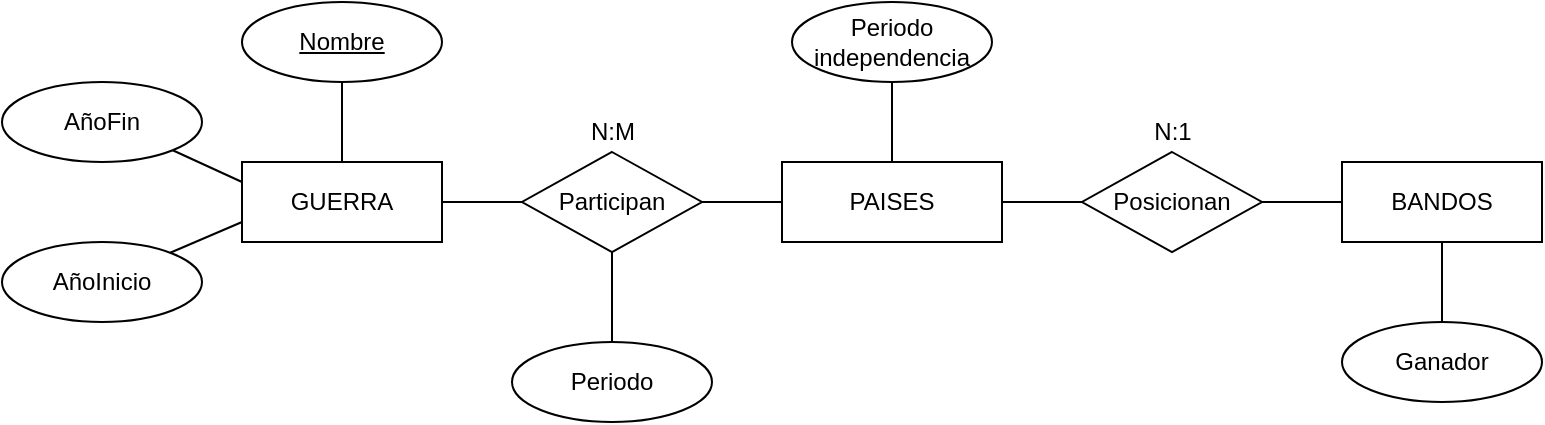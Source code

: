 <mxfile version="13.8.1" type="device"><diagram id="imUNI_7dafVNnryxc6i2" name="Page-1"><mxGraphModel dx="868" dy="393" grid="1" gridSize="10" guides="1" tooltips="1" connect="1" arrows="1" fold="1" page="1" pageScale="1" pageWidth="827" pageHeight="1169" math="0" shadow="0"><root><mxCell id="0"/><mxCell id="1" parent="0"/><mxCell id="2HLpi59MXI4FtFP8XiKv-1" value="AñoInicio" style="ellipse;whiteSpace=wrap;html=1;align=center;" vertex="1" parent="1"><mxGeometry x="10" y="480" width="100" height="40" as="geometry"/></mxCell><mxCell id="2HLpi59MXI4FtFP8XiKv-2" value="GUERRA" style="whiteSpace=wrap;html=1;align=center;" vertex="1" parent="1"><mxGeometry x="130" y="440" width="100" height="40" as="geometry"/></mxCell><mxCell id="2HLpi59MXI4FtFP8XiKv-3" value="PAISES" style="whiteSpace=wrap;html=1;align=center;" vertex="1" parent="1"><mxGeometry x="400" y="440" width="110" height="40" as="geometry"/></mxCell><mxCell id="2HLpi59MXI4FtFP8XiKv-4" value="AñoFin" style="ellipse;whiteSpace=wrap;html=1;align=center;" vertex="1" parent="1"><mxGeometry x="10" y="400" width="100" height="40" as="geometry"/></mxCell><mxCell id="2HLpi59MXI4FtFP8XiKv-5" value="Nombre" style="ellipse;whiteSpace=wrap;html=1;align=center;fontStyle=4;" vertex="1" parent="1"><mxGeometry x="130" y="360" width="100" height="40" as="geometry"/></mxCell><mxCell id="2HLpi59MXI4FtFP8XiKv-6" value="Participan" style="shape=rhombus;perimeter=rhombusPerimeter;whiteSpace=wrap;html=1;align=center;" vertex="1" parent="1"><mxGeometry x="270" y="435" width="90" height="50" as="geometry"/></mxCell><mxCell id="2HLpi59MXI4FtFP8XiKv-7" value="Periodo" style="ellipse;whiteSpace=wrap;html=1;align=center;" vertex="1" parent="1"><mxGeometry x="265" y="530" width="100" height="40" as="geometry"/></mxCell><mxCell id="2HLpi59MXI4FtFP8XiKv-8" value="Periodo independencia" style="ellipse;whiteSpace=wrap;html=1;align=center;" vertex="1" parent="1"><mxGeometry x="405" y="360" width="100" height="40" as="geometry"/></mxCell><mxCell id="2HLpi59MXI4FtFP8XiKv-9" value="BANDOS" style="whiteSpace=wrap;html=1;align=center;" vertex="1" parent="1"><mxGeometry x="680" y="440" width="100" height="40" as="geometry"/></mxCell><mxCell id="2HLpi59MXI4FtFP8XiKv-10" value="Posicionan" style="shape=rhombus;perimeter=rhombusPerimeter;whiteSpace=wrap;html=1;align=center;" vertex="1" parent="1"><mxGeometry x="550" y="435" width="90" height="50" as="geometry"/></mxCell><mxCell id="2HLpi59MXI4FtFP8XiKv-11" value="Ganador" style="ellipse;whiteSpace=wrap;html=1;align=center;" vertex="1" parent="1"><mxGeometry x="680" y="520" width="100" height="40" as="geometry"/></mxCell><mxCell id="2HLpi59MXI4FtFP8XiKv-12" value="" style="endArrow=none;html=1;rounded=0;exitX=0;exitY=0.5;exitDx=0;exitDy=0;entryX=1;entryY=0.5;entryDx=0;entryDy=0;" edge="1" parent="1" source="2HLpi59MXI4FtFP8XiKv-6" target="2HLpi59MXI4FtFP8XiKv-2"><mxGeometry relative="1" as="geometry"><mxPoint x="320" y="480" as="sourcePoint"/><mxPoint x="200" y="520" as="targetPoint"/></mxGeometry></mxCell><mxCell id="2HLpi59MXI4FtFP8XiKv-14" value="" style="endArrow=none;html=1;rounded=0;exitX=1;exitY=0.5;exitDx=0;exitDy=0;entryX=0;entryY=0.5;entryDx=0;entryDy=0;" edge="1" parent="1" source="2HLpi59MXI4FtFP8XiKv-6" target="2HLpi59MXI4FtFP8XiKv-3"><mxGeometry relative="1" as="geometry"><mxPoint x="280" y="470" as="sourcePoint"/><mxPoint x="240" y="470" as="targetPoint"/></mxGeometry></mxCell><mxCell id="2HLpi59MXI4FtFP8XiKv-17" value="" style="endArrow=none;html=1;rounded=0;exitX=0.5;exitY=1;exitDx=0;exitDy=0;entryX=0.5;entryY=0;entryDx=0;entryDy=0;" edge="1" parent="1" source="2HLpi59MXI4FtFP8XiKv-6" target="2HLpi59MXI4FtFP8XiKv-7"><mxGeometry relative="1" as="geometry"><mxPoint x="320" y="480" as="sourcePoint"/><mxPoint x="480" y="480" as="targetPoint"/></mxGeometry></mxCell><mxCell id="2HLpi59MXI4FtFP8XiKv-18" value="" style="endArrow=none;html=1;rounded=0;exitX=0;exitY=0.75;exitDx=0;exitDy=0;" edge="1" parent="1" source="2HLpi59MXI4FtFP8XiKv-2" target="2HLpi59MXI4FtFP8XiKv-1"><mxGeometry relative="1" as="geometry"><mxPoint x="325" y="495" as="sourcePoint"/><mxPoint x="325" y="540" as="targetPoint"/></mxGeometry></mxCell><mxCell id="2HLpi59MXI4FtFP8XiKv-19" value="" style="endArrow=none;html=1;rounded=0;exitX=0;exitY=0.25;exitDx=0;exitDy=0;entryX=1;entryY=1;entryDx=0;entryDy=0;" edge="1" parent="1" source="2HLpi59MXI4FtFP8XiKv-2" target="2HLpi59MXI4FtFP8XiKv-4"><mxGeometry relative="1" as="geometry"><mxPoint x="140" y="480" as="sourcePoint"/><mxPoint x="104.116" y="495.379" as="targetPoint"/></mxGeometry></mxCell><mxCell id="2HLpi59MXI4FtFP8XiKv-20" value="" style="endArrow=none;html=1;rounded=0;exitX=0.5;exitY=1;exitDx=0;exitDy=0;entryX=0.5;entryY=0;entryDx=0;entryDy=0;" edge="1" parent="1" source="2HLpi59MXI4FtFP8XiKv-5" target="2HLpi59MXI4FtFP8XiKv-2"><mxGeometry relative="1" as="geometry"><mxPoint x="150" y="490" as="sourcePoint"/><mxPoint x="114.116" y="505.379" as="targetPoint"/></mxGeometry></mxCell><mxCell id="2HLpi59MXI4FtFP8XiKv-21" value="" style="endArrow=none;html=1;rounded=0;exitX=0.5;exitY=1;exitDx=0;exitDy=0;entryX=0.5;entryY=0;entryDx=0;entryDy=0;" edge="1" parent="1" source="2HLpi59MXI4FtFP8XiKv-8" target="2HLpi59MXI4FtFP8XiKv-3"><mxGeometry relative="1" as="geometry"><mxPoint x="160" y="500" as="sourcePoint"/><mxPoint x="124.116" y="515.379" as="targetPoint"/></mxGeometry></mxCell><mxCell id="2HLpi59MXI4FtFP8XiKv-22" value="" style="endArrow=none;html=1;rounded=0;exitX=0;exitY=0.5;exitDx=0;exitDy=0;entryX=1;entryY=0.5;entryDx=0;entryDy=0;" edge="1" parent="1" source="2HLpi59MXI4FtFP8XiKv-10" target="2HLpi59MXI4FtFP8XiKv-3"><mxGeometry relative="1" as="geometry"><mxPoint x="465" y="410" as="sourcePoint"/><mxPoint x="465" y="450" as="targetPoint"/></mxGeometry></mxCell><mxCell id="2HLpi59MXI4FtFP8XiKv-23" value="" style="endArrow=none;html=1;rounded=0;exitX=0;exitY=0.5;exitDx=0;exitDy=0;entryX=1;entryY=0.5;entryDx=0;entryDy=0;" edge="1" parent="1" source="2HLpi59MXI4FtFP8XiKv-9" target="2HLpi59MXI4FtFP8XiKv-10"><mxGeometry relative="1" as="geometry"><mxPoint x="560" y="470" as="sourcePoint"/><mxPoint x="520" y="470" as="targetPoint"/></mxGeometry></mxCell><mxCell id="2HLpi59MXI4FtFP8XiKv-24" value="" style="endArrow=none;html=1;rounded=0;exitX=0.5;exitY=1;exitDx=0;exitDy=0;entryX=0.5;entryY=0;entryDx=0;entryDy=0;" edge="1" parent="1" source="2HLpi59MXI4FtFP8XiKv-9" target="2HLpi59MXI4FtFP8XiKv-11"><mxGeometry relative="1" as="geometry"><mxPoint x="690" y="470" as="sourcePoint"/><mxPoint x="650" y="470" as="targetPoint"/></mxGeometry></mxCell><mxCell id="2HLpi59MXI4FtFP8XiKv-25" value="N:M" style="text;html=1;resizable=0;autosize=1;align=center;verticalAlign=middle;points=[];fillColor=none;strokeColor=none;rounded=0;" vertex="1" parent="1"><mxGeometry x="295" y="415" width="40" height="20" as="geometry"/></mxCell><mxCell id="2HLpi59MXI4FtFP8XiKv-26" value="N:1" style="text;html=1;resizable=0;autosize=1;align=center;verticalAlign=middle;points=[];fillColor=none;strokeColor=none;rounded=0;" vertex="1" parent="1"><mxGeometry x="580" y="415" width="30" height="20" as="geometry"/></mxCell></root></mxGraphModel></diagram></mxfile>